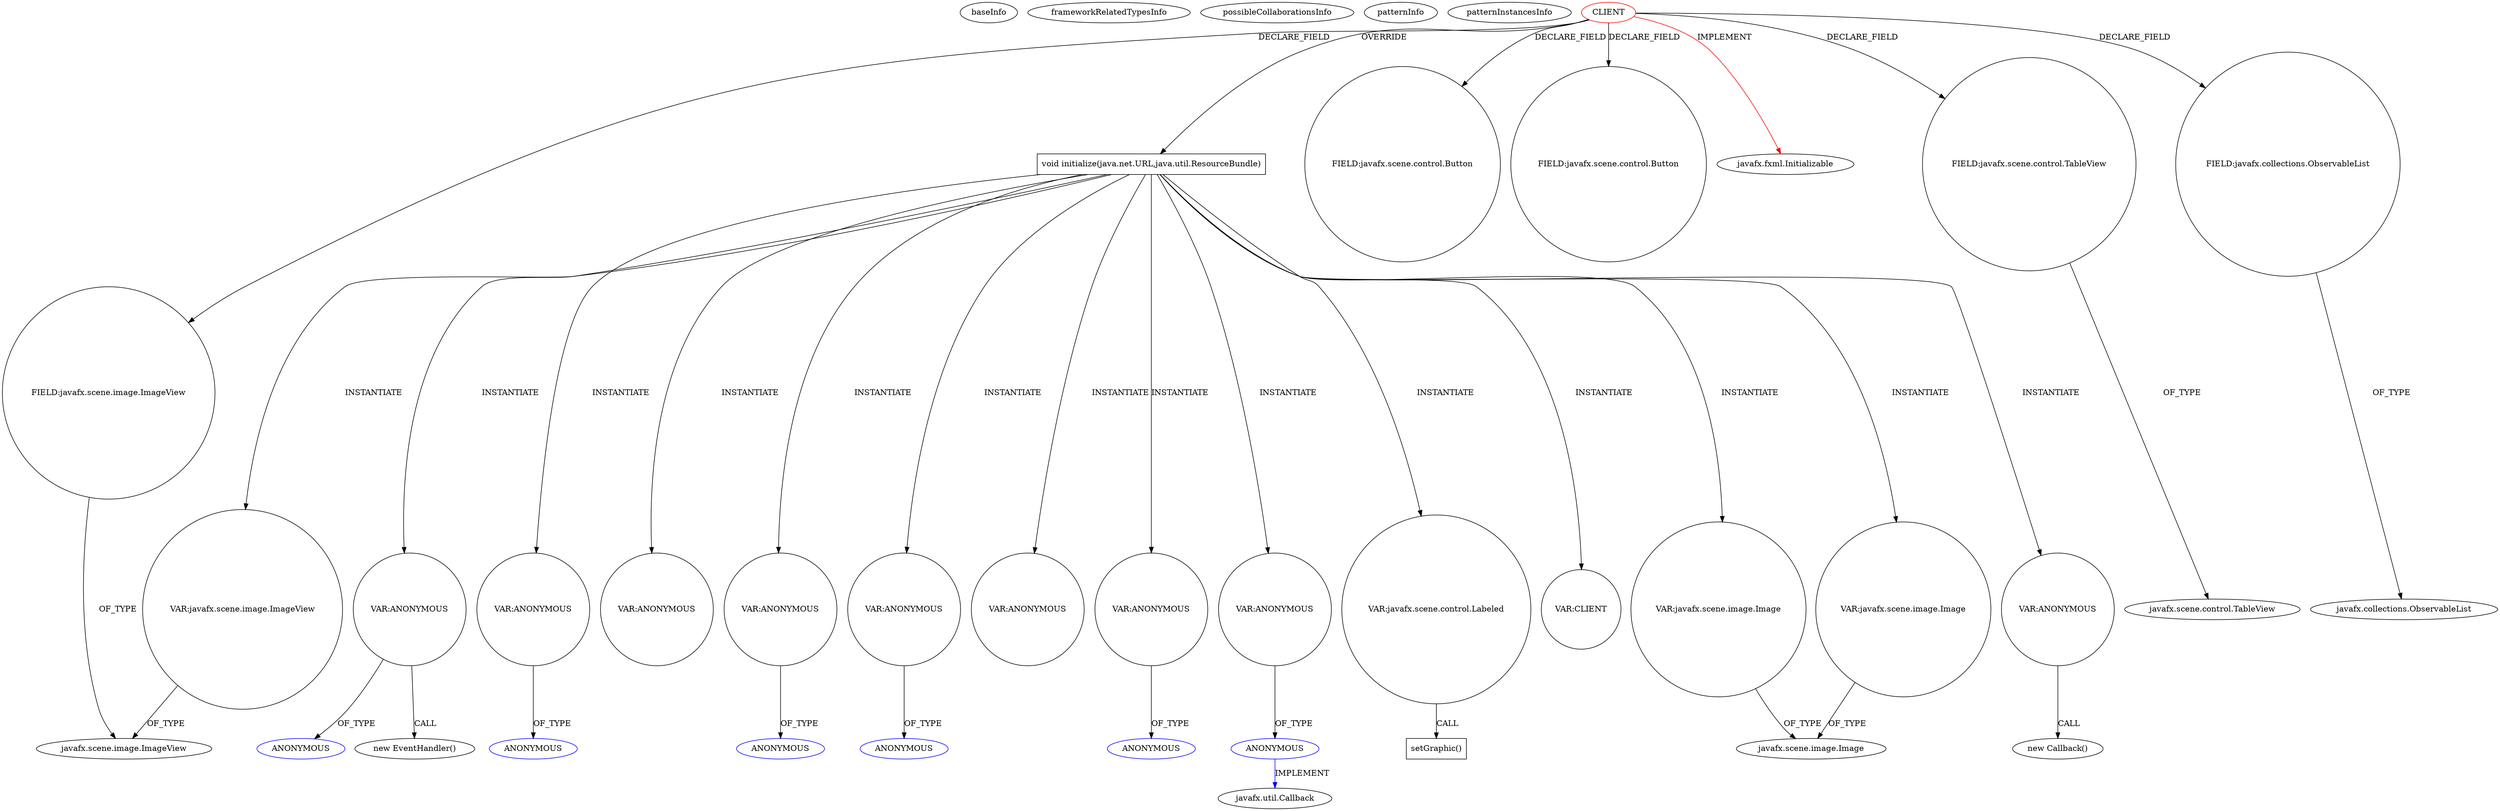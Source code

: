 digraph {
baseInfo[graphId=1519,category="pattern",isAnonymous=false,possibleRelation=true]
frameworkRelatedTypesInfo[0="javafx.fxml.Initializable"]
possibleCollaborationsInfo[0="1519~INSTANTIATION-OVERRIDING_METHOD_DECLARATION-~javafx.fxml.Initializable ~javafx.util.Callback ~false~true"]
patternInfo[frequency=2.0,patternRootClient=0]
patternInstancesInfo[0="geyrix57-Proyecto_1_Bases~/geyrix57-Proyecto_1_Bases/Proyecto_1_Bases-master/src/Control/ControlLog.java~ControlLog~2710",1="hock323-eventManager~/hock323-eventManager/EventManager-master/src/eventManager/controller/pokerTournament/TournamentController.java~TournamentController~3009"]
294[label="new Callback()",vertexType="CONSTRUCTOR_CALL",isFrameworkType=false]
295[label="VAR:ANONYMOUS",vertexType="VARIABLE_EXPRESION",isFrameworkType=false,shape=circle]
40[label="void initialize(java.net.URL,java.util.ResourceBundle)",vertexType="OVERRIDING_METHOD_DECLARATION",isFrameworkType=false,shape=box]
0[label="CLIENT",vertexType="ROOT_CLIENT_CLASS_DECLARATION",isFrameworkType=false,color=red]
30[label="FIELD:javafx.scene.control.Button",vertexType="FIELD_DECLARATION",isFrameworkType=false,shape=circle]
20[label="FIELD:javafx.scene.control.Button",vertexType="FIELD_DECLARATION",isFrameworkType=false,shape=circle]
112[label="VAR:javafx.scene.image.ImageView",vertexType="VARIABLE_EXPRESION",isFrameworkType=false,shape=circle]
27[label="javafx.scene.image.ImageView",vertexType="FRAMEWORK_CLASS_TYPE",isFrameworkType=false]
54[label="VAR:ANONYMOUS",vertexType="VARIABLE_EXPRESION",isFrameworkType=false,shape=circle]
299[label="VAR:ANONYMOUS",vertexType="VARIABLE_EXPRESION",isFrameworkType=false,shape=circle]
172[label="VAR:ANONYMOUS",vertexType="VARIABLE_EXPRESION",isFrameworkType=false,shape=circle]
230[label="VAR:ANONYMOUS",vertexType="VARIABLE_EXPRESION",isFrameworkType=false,shape=circle]
176[label="VAR:ANONYMOUS",vertexType="VARIABLE_EXPRESION",isFrameworkType=false,shape=circle]
96[label="VAR:ANONYMOUS",vertexType="VARIABLE_EXPRESION",isFrameworkType=false,shape=circle]
100[label="VAR:ANONYMOUS",vertexType="VARIABLE_EXPRESION",isFrameworkType=false,shape=circle]
226[label="VAR:ANONYMOUS",vertexType="VARIABLE_EXPRESION",isFrameworkType=false,shape=circle]
1[label="javafx.fxml.Initializable",vertexType="FRAMEWORK_INTERFACE_TYPE",isFrameworkType=false]
153[label="VAR:javafx.scene.control.Labeled",vertexType="VARIABLE_EXPRESION",isFrameworkType=false,shape=circle]
34[label="FIELD:javafx.scene.control.TableView",vertexType="FIELD_DECLARATION",isFrameworkType=false,shape=circle]
26[label="FIELD:javafx.scene.image.ImageView",vertexType="FIELD_DECLARATION",isFrameworkType=false,shape=circle]
227[label="ANONYMOUS",vertexType="REFERENCE_ANONYMOUS_DECLARATION",isFrameworkType=false,color=blue]
98[label="javafx.util.Callback",vertexType="FRAMEWORK_INTERFACE_TYPE",isFrameworkType=false]
177[label="ANONYMOUS",vertexType="REFERENCE_ANONYMOUS_DECLARATION",isFrameworkType=false,color=blue]
101[label="ANONYMOUS",vertexType="REFERENCE_ANONYMOUS_DECLARATION",isFrameworkType=false,color=blue]
231[label="ANONYMOUS",vertexType="REFERENCE_ANONYMOUS_DECLARATION",isFrameworkType=false,color=blue]
55[label="ANONYMOUS",vertexType="REFERENCE_ANONYMOUS_DECLARATION",isFrameworkType=false,color=blue]
300[label="ANONYMOUS",vertexType="REFERENCE_ANONYMOUS_DECLARATION",isFrameworkType=false,color=blue]
53[label="new EventHandler()",vertexType="CONSTRUCTOR_CALL",isFrameworkType=false]
35[label="javafx.scene.control.TableView",vertexType="FRAMEWORK_CLASS_TYPE",isFrameworkType=false]
309[label="VAR:CLIENT",vertexType="VARIABLE_EXPRESION",isFrameworkType=false,shape=circle]
22[label="FIELD:javafx.collections.ObservableList",vertexType="FIELD_DECLARATION",isFrameworkType=false,shape=circle]
23[label="javafx.collections.ObservableList",vertexType="FRAMEWORK_INTERFACE_TYPE",isFrameworkType=false]
207[label="setGraphic()",vertexType="INSIDE_CALL",isFrameworkType=false,shape=box]
141[label="VAR:javafx.scene.image.Image",vertexType="VARIABLE_EXPRESION",isFrameworkType=false,shape=circle]
122[label="javafx.scene.image.Image",vertexType="FRAMEWORK_CLASS_TYPE",isFrameworkType=false]
131[label="VAR:javafx.scene.image.Image",vertexType="VARIABLE_EXPRESION",isFrameworkType=false,shape=circle]
40->153[label="INSTANTIATE"]
40->172[label="INSTANTIATE"]
54->55[label="OF_TYPE"]
40->112[label="INSTANTIATE"]
40->230[label="INSTANTIATE"]
0->1[label="IMPLEMENT",color=red]
295->294[label="CALL"]
0->40[label="OVERRIDE"]
40->96[label="INSTANTIATE"]
40->176[label="INSTANTIATE"]
112->27[label="OF_TYPE"]
26->27[label="OF_TYPE"]
40->299[label="INSTANTIATE"]
176->177[label="OF_TYPE"]
40->100[label="INSTANTIATE"]
40->131[label="INSTANTIATE"]
0->30[label="DECLARE_FIELD"]
141->122[label="OF_TYPE"]
22->23[label="OF_TYPE"]
131->122[label="OF_TYPE"]
0->22[label="DECLARE_FIELD"]
0->34[label="DECLARE_FIELD"]
100->101[label="OF_TYPE"]
227->98[label="IMPLEMENT",color=blue]
54->53[label="CALL"]
299->300[label="OF_TYPE"]
40->226[label="INSTANTIATE"]
230->231[label="OF_TYPE"]
40->295[label="INSTANTIATE"]
40->54[label="INSTANTIATE"]
153->207[label="CALL"]
226->227[label="OF_TYPE"]
0->20[label="DECLARE_FIELD"]
34->35[label="OF_TYPE"]
0->26[label="DECLARE_FIELD"]
40->309[label="INSTANTIATE"]
40->141[label="INSTANTIATE"]
}
